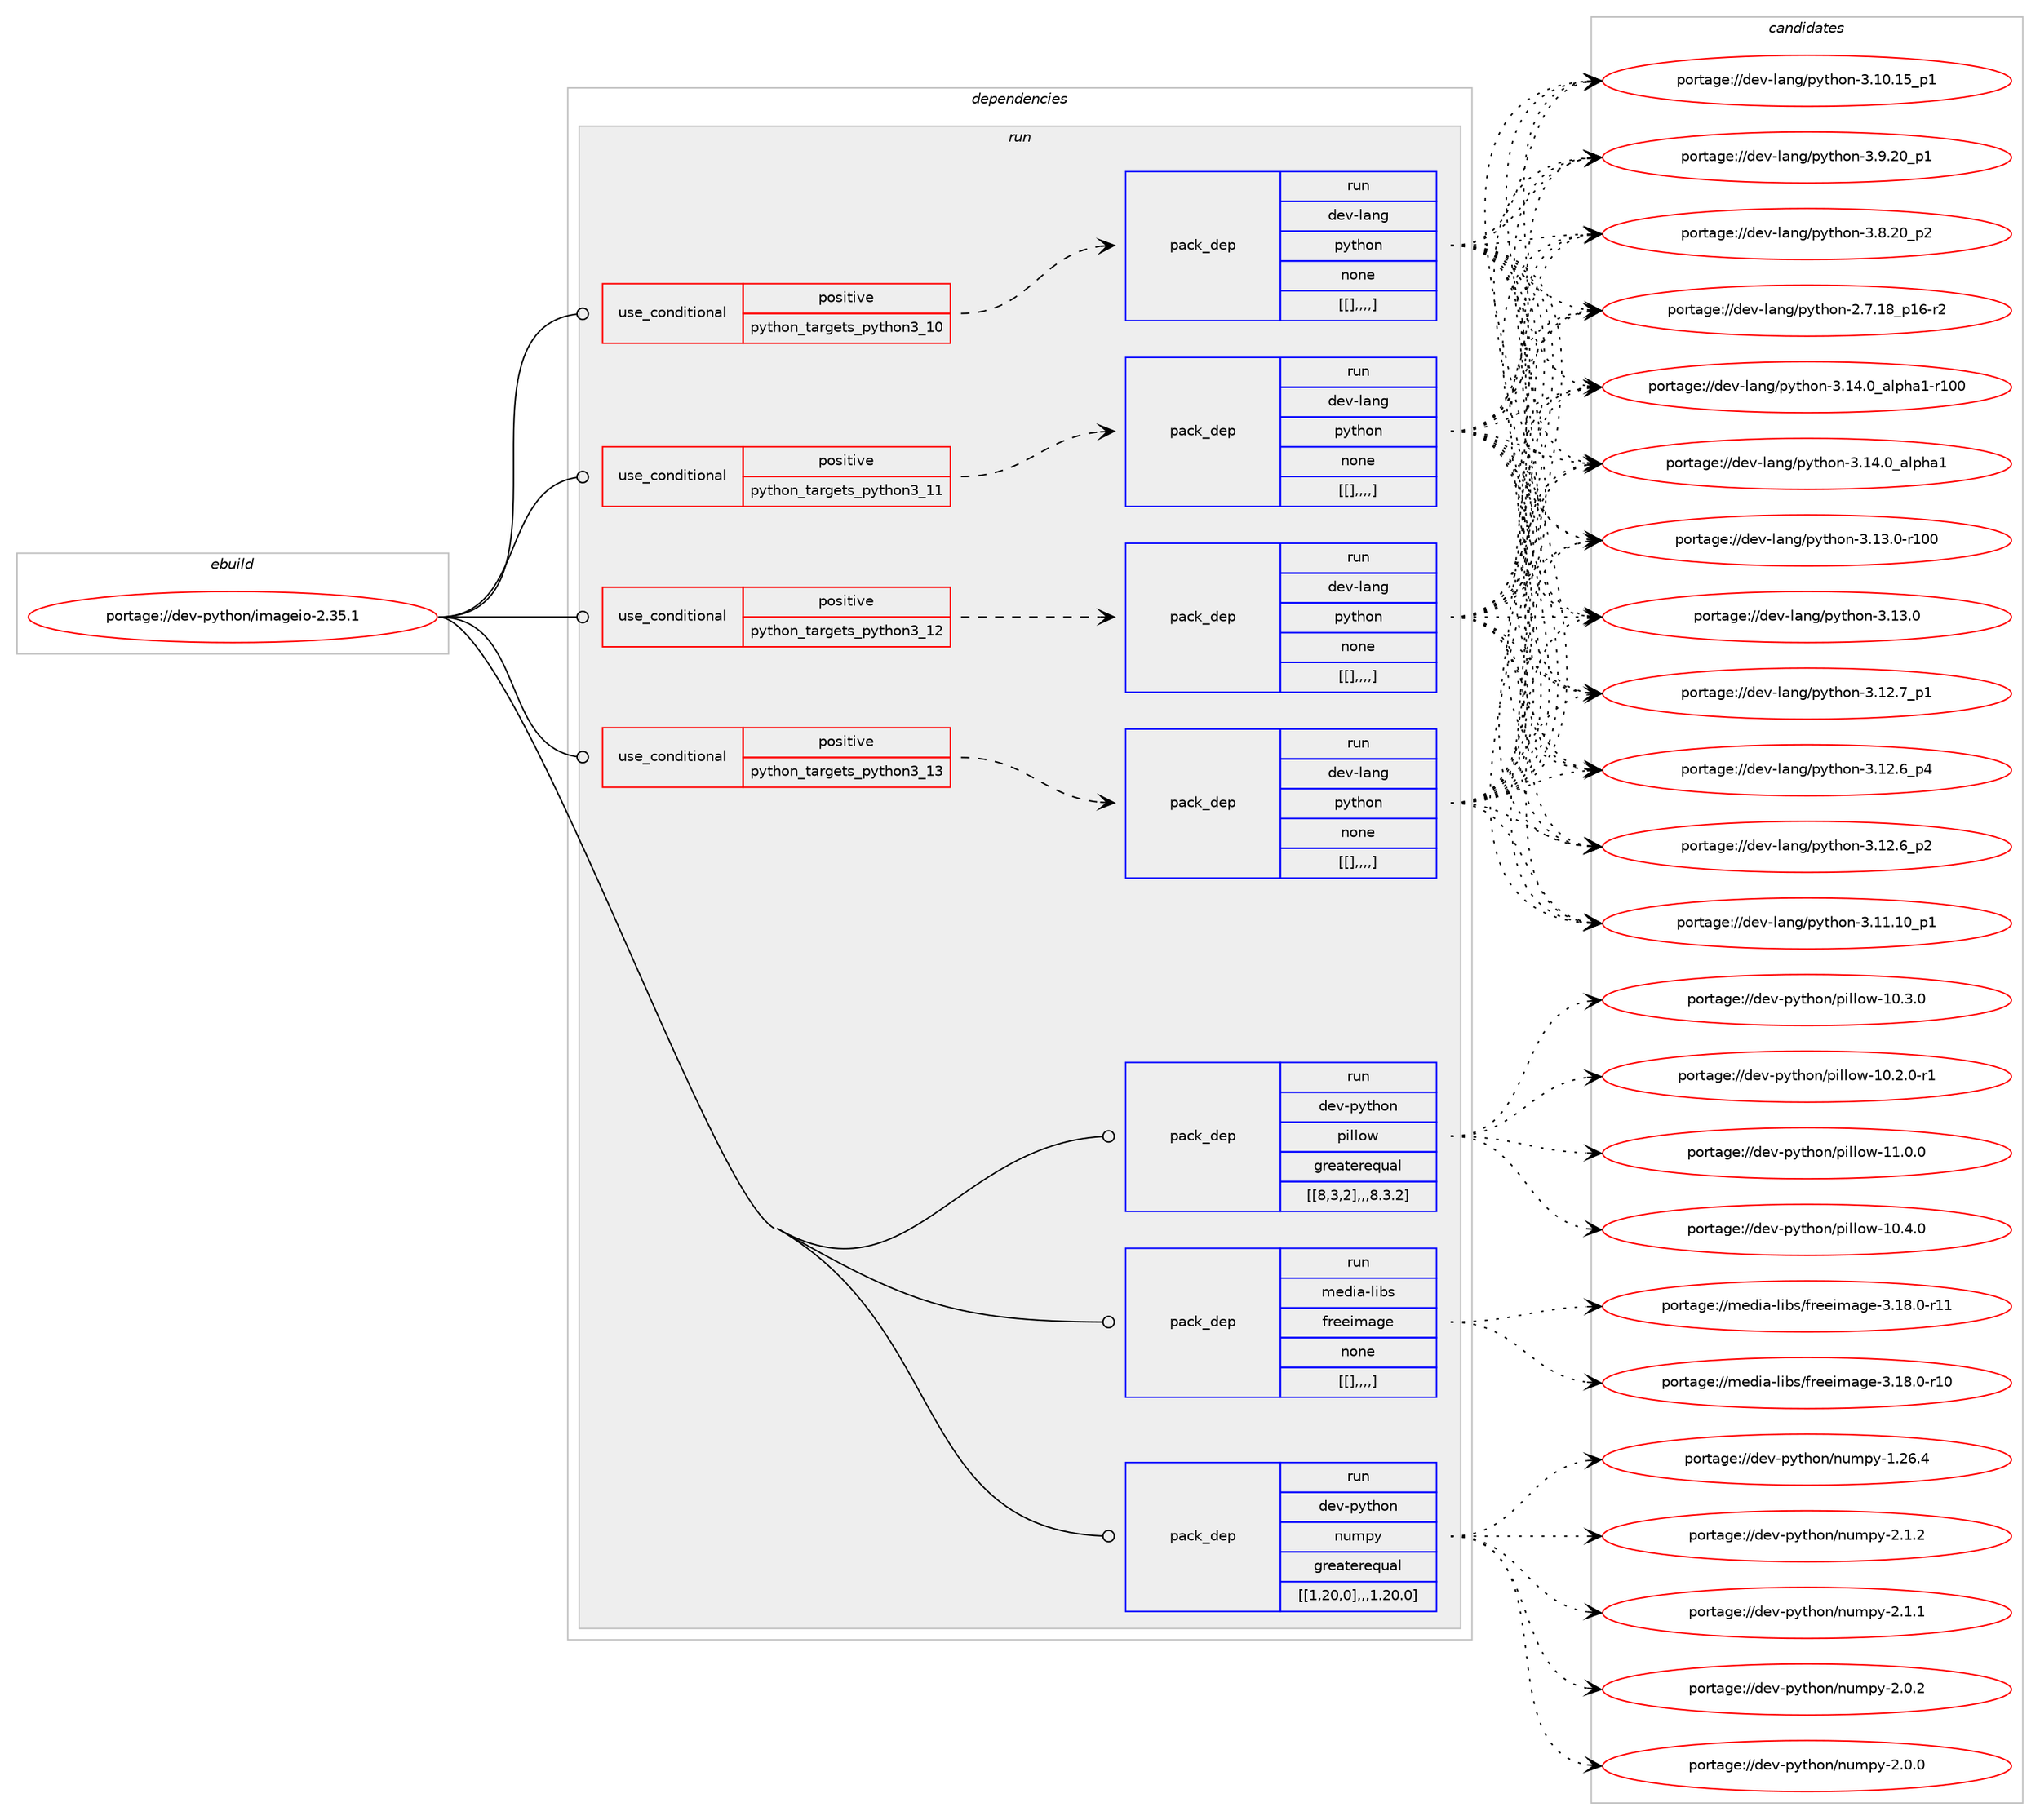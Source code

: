 digraph prolog {

# *************
# Graph options
# *************

newrank=true;
concentrate=true;
compound=true;
graph [rankdir=LR,fontname=Helvetica,fontsize=10,ranksep=1.5];#, ranksep=2.5, nodesep=0.2];
edge  [arrowhead=vee];
node  [fontname=Helvetica,fontsize=10];

# **********
# The ebuild
# **********

subgraph cluster_leftcol {
color=gray;
label=<<i>ebuild</i>>;
id [label="portage://dev-python/imageio-2.35.1", color=red, width=4, href="../dev-python/imageio-2.35.1.svg"];
}

# ****************
# The dependencies
# ****************

subgraph cluster_midcol {
color=gray;
label=<<i>dependencies</i>>;
subgraph cluster_compile {
fillcolor="#eeeeee";
style=filled;
label=<<i>compile</i>>;
}
subgraph cluster_compileandrun {
fillcolor="#eeeeee";
style=filled;
label=<<i>compile and run</i>>;
}
subgraph cluster_run {
fillcolor="#eeeeee";
style=filled;
label=<<i>run</i>>;
subgraph cond35715 {
dependency153663 [label=<<TABLE BORDER="0" CELLBORDER="1" CELLSPACING="0" CELLPADDING="4"><TR><TD ROWSPAN="3" CELLPADDING="10">use_conditional</TD></TR><TR><TD>positive</TD></TR><TR><TD>python_targets_python3_10</TD></TR></TABLE>>, shape=none, color=red];
subgraph pack116631 {
dependency153667 [label=<<TABLE BORDER="0" CELLBORDER="1" CELLSPACING="0" CELLPADDING="4" WIDTH="220"><TR><TD ROWSPAN="6" CELLPADDING="30">pack_dep</TD></TR><TR><TD WIDTH="110">run</TD></TR><TR><TD>dev-lang</TD></TR><TR><TD>python</TD></TR><TR><TD>none</TD></TR><TR><TD>[[],,,,]</TD></TR></TABLE>>, shape=none, color=blue];
}
dependency153663:e -> dependency153667:w [weight=20,style="dashed",arrowhead="vee"];
}
id:e -> dependency153663:w [weight=20,style="solid",arrowhead="odot"];
subgraph cond35735 {
dependency153734 [label=<<TABLE BORDER="0" CELLBORDER="1" CELLSPACING="0" CELLPADDING="4"><TR><TD ROWSPAN="3" CELLPADDING="10">use_conditional</TD></TR><TR><TD>positive</TD></TR><TR><TD>python_targets_python3_11</TD></TR></TABLE>>, shape=none, color=red];
subgraph pack116675 {
dependency153767 [label=<<TABLE BORDER="0" CELLBORDER="1" CELLSPACING="0" CELLPADDING="4" WIDTH="220"><TR><TD ROWSPAN="6" CELLPADDING="30">pack_dep</TD></TR><TR><TD WIDTH="110">run</TD></TR><TR><TD>dev-lang</TD></TR><TR><TD>python</TD></TR><TR><TD>none</TD></TR><TR><TD>[[],,,,]</TD></TR></TABLE>>, shape=none, color=blue];
}
dependency153734:e -> dependency153767:w [weight=20,style="dashed",arrowhead="vee"];
}
id:e -> dependency153734:w [weight=20,style="solid",arrowhead="odot"];
subgraph cond35764 {
dependency153786 [label=<<TABLE BORDER="0" CELLBORDER="1" CELLSPACING="0" CELLPADDING="4"><TR><TD ROWSPAN="3" CELLPADDING="10">use_conditional</TD></TR><TR><TD>positive</TD></TR><TR><TD>python_targets_python3_12</TD></TR></TABLE>>, shape=none, color=red];
subgraph pack116706 {
dependency153798 [label=<<TABLE BORDER="0" CELLBORDER="1" CELLSPACING="0" CELLPADDING="4" WIDTH="220"><TR><TD ROWSPAN="6" CELLPADDING="30">pack_dep</TD></TR><TR><TD WIDTH="110">run</TD></TR><TR><TD>dev-lang</TD></TR><TR><TD>python</TD></TR><TR><TD>none</TD></TR><TR><TD>[[],,,,]</TD></TR></TABLE>>, shape=none, color=blue];
}
dependency153786:e -> dependency153798:w [weight=20,style="dashed",arrowhead="vee"];
}
id:e -> dependency153786:w [weight=20,style="solid",arrowhead="odot"];
subgraph cond35771 {
dependency153802 [label=<<TABLE BORDER="0" CELLBORDER="1" CELLSPACING="0" CELLPADDING="4"><TR><TD ROWSPAN="3" CELLPADDING="10">use_conditional</TD></TR><TR><TD>positive</TD></TR><TR><TD>python_targets_python3_13</TD></TR></TABLE>>, shape=none, color=red];
subgraph pack116716 {
dependency153805 [label=<<TABLE BORDER="0" CELLBORDER="1" CELLSPACING="0" CELLPADDING="4" WIDTH="220"><TR><TD ROWSPAN="6" CELLPADDING="30">pack_dep</TD></TR><TR><TD WIDTH="110">run</TD></TR><TR><TD>dev-lang</TD></TR><TR><TD>python</TD></TR><TR><TD>none</TD></TR><TR><TD>[[],,,,]</TD></TR></TABLE>>, shape=none, color=blue];
}
dependency153802:e -> dependency153805:w [weight=20,style="dashed",arrowhead="vee"];
}
id:e -> dependency153802:w [weight=20,style="solid",arrowhead="odot"];
subgraph pack116736 {
dependency153854 [label=<<TABLE BORDER="0" CELLBORDER="1" CELLSPACING="0" CELLPADDING="4" WIDTH="220"><TR><TD ROWSPAN="6" CELLPADDING="30">pack_dep</TD></TR><TR><TD WIDTH="110">run</TD></TR><TR><TD>dev-python</TD></TR><TR><TD>numpy</TD></TR><TR><TD>greaterequal</TD></TR><TR><TD>[[1,20,0],,,1.20.0]</TD></TR></TABLE>>, shape=none, color=blue];
}
id:e -> dependency153854:w [weight=20,style="solid",arrowhead="odot"];
subgraph pack116758 {
dependency153874 [label=<<TABLE BORDER="0" CELLBORDER="1" CELLSPACING="0" CELLPADDING="4" WIDTH="220"><TR><TD ROWSPAN="6" CELLPADDING="30">pack_dep</TD></TR><TR><TD WIDTH="110">run</TD></TR><TR><TD>dev-python</TD></TR><TR><TD>pillow</TD></TR><TR><TD>greaterequal</TD></TR><TR><TD>[[8,3,2],,,8.3.2]</TD></TR></TABLE>>, shape=none, color=blue];
}
id:e -> dependency153874:w [weight=20,style="solid",arrowhead="odot"];
subgraph pack116777 {
dependency153904 [label=<<TABLE BORDER="0" CELLBORDER="1" CELLSPACING="0" CELLPADDING="4" WIDTH="220"><TR><TD ROWSPAN="6" CELLPADDING="30">pack_dep</TD></TR><TR><TD WIDTH="110">run</TD></TR><TR><TD>media-libs</TD></TR><TR><TD>freeimage</TD></TR><TR><TD>none</TD></TR><TR><TD>[[],,,,]</TD></TR></TABLE>>, shape=none, color=blue];
}
id:e -> dependency153904:w [weight=20,style="solid",arrowhead="odot"];
}
}

# **************
# The candidates
# **************

subgraph cluster_choices {
rank=same;
color=gray;
label=<<i>candidates</i>>;

subgraph choice116529 {
color=black;
nodesep=1;
choice100101118451089711010347112121116104111110455146495246489597108112104974945114494848 [label="portage://dev-lang/python-3.14.0_alpha1-r100", color=red, width=4,href="../dev-lang/python-3.14.0_alpha1-r100.svg"];
choice1001011184510897110103471121211161041111104551464952464895971081121049749 [label="portage://dev-lang/python-3.14.0_alpha1", color=red, width=4,href="../dev-lang/python-3.14.0_alpha1.svg"];
choice1001011184510897110103471121211161041111104551464951464845114494848 [label="portage://dev-lang/python-3.13.0-r100", color=red, width=4,href="../dev-lang/python-3.13.0-r100.svg"];
choice10010111845108971101034711212111610411111045514649514648 [label="portage://dev-lang/python-3.13.0", color=red, width=4,href="../dev-lang/python-3.13.0.svg"];
choice100101118451089711010347112121116104111110455146495046559511249 [label="portage://dev-lang/python-3.12.7_p1", color=red, width=4,href="../dev-lang/python-3.12.7_p1.svg"];
choice100101118451089711010347112121116104111110455146495046549511252 [label="portage://dev-lang/python-3.12.6_p4", color=red, width=4,href="../dev-lang/python-3.12.6_p4.svg"];
choice100101118451089711010347112121116104111110455146495046549511250 [label="portage://dev-lang/python-3.12.6_p2", color=red, width=4,href="../dev-lang/python-3.12.6_p2.svg"];
choice10010111845108971101034711212111610411111045514649494649489511249 [label="portage://dev-lang/python-3.11.10_p1", color=red, width=4,href="../dev-lang/python-3.11.10_p1.svg"];
choice10010111845108971101034711212111610411111045514649484649539511249 [label="portage://dev-lang/python-3.10.15_p1", color=red, width=4,href="../dev-lang/python-3.10.15_p1.svg"];
choice100101118451089711010347112121116104111110455146574650489511249 [label="portage://dev-lang/python-3.9.20_p1", color=red, width=4,href="../dev-lang/python-3.9.20_p1.svg"];
choice100101118451089711010347112121116104111110455146564650489511250 [label="portage://dev-lang/python-3.8.20_p2", color=red, width=4,href="../dev-lang/python-3.8.20_p2.svg"];
choice100101118451089711010347112121116104111110455046554649569511249544511450 [label="portage://dev-lang/python-2.7.18_p16-r2", color=red, width=4,href="../dev-lang/python-2.7.18_p16-r2.svg"];
dependency153667:e -> choice100101118451089711010347112121116104111110455146495246489597108112104974945114494848:w [style=dotted,weight="100"];
dependency153667:e -> choice1001011184510897110103471121211161041111104551464952464895971081121049749:w [style=dotted,weight="100"];
dependency153667:e -> choice1001011184510897110103471121211161041111104551464951464845114494848:w [style=dotted,weight="100"];
dependency153667:e -> choice10010111845108971101034711212111610411111045514649514648:w [style=dotted,weight="100"];
dependency153667:e -> choice100101118451089711010347112121116104111110455146495046559511249:w [style=dotted,weight="100"];
dependency153667:e -> choice100101118451089711010347112121116104111110455146495046549511252:w [style=dotted,weight="100"];
dependency153667:e -> choice100101118451089711010347112121116104111110455146495046549511250:w [style=dotted,weight="100"];
dependency153667:e -> choice10010111845108971101034711212111610411111045514649494649489511249:w [style=dotted,weight="100"];
dependency153667:e -> choice10010111845108971101034711212111610411111045514649484649539511249:w [style=dotted,weight="100"];
dependency153667:e -> choice100101118451089711010347112121116104111110455146574650489511249:w [style=dotted,weight="100"];
dependency153667:e -> choice100101118451089711010347112121116104111110455146564650489511250:w [style=dotted,weight="100"];
dependency153667:e -> choice100101118451089711010347112121116104111110455046554649569511249544511450:w [style=dotted,weight="100"];
}
subgraph choice116560 {
color=black;
nodesep=1;
choice100101118451089711010347112121116104111110455146495246489597108112104974945114494848 [label="portage://dev-lang/python-3.14.0_alpha1-r100", color=red, width=4,href="../dev-lang/python-3.14.0_alpha1-r100.svg"];
choice1001011184510897110103471121211161041111104551464952464895971081121049749 [label="portage://dev-lang/python-3.14.0_alpha1", color=red, width=4,href="../dev-lang/python-3.14.0_alpha1.svg"];
choice1001011184510897110103471121211161041111104551464951464845114494848 [label="portage://dev-lang/python-3.13.0-r100", color=red, width=4,href="../dev-lang/python-3.13.0-r100.svg"];
choice10010111845108971101034711212111610411111045514649514648 [label="portage://dev-lang/python-3.13.0", color=red, width=4,href="../dev-lang/python-3.13.0.svg"];
choice100101118451089711010347112121116104111110455146495046559511249 [label="portage://dev-lang/python-3.12.7_p1", color=red, width=4,href="../dev-lang/python-3.12.7_p1.svg"];
choice100101118451089711010347112121116104111110455146495046549511252 [label="portage://dev-lang/python-3.12.6_p4", color=red, width=4,href="../dev-lang/python-3.12.6_p4.svg"];
choice100101118451089711010347112121116104111110455146495046549511250 [label="portage://dev-lang/python-3.12.6_p2", color=red, width=4,href="../dev-lang/python-3.12.6_p2.svg"];
choice10010111845108971101034711212111610411111045514649494649489511249 [label="portage://dev-lang/python-3.11.10_p1", color=red, width=4,href="../dev-lang/python-3.11.10_p1.svg"];
choice10010111845108971101034711212111610411111045514649484649539511249 [label="portage://dev-lang/python-3.10.15_p1", color=red, width=4,href="../dev-lang/python-3.10.15_p1.svg"];
choice100101118451089711010347112121116104111110455146574650489511249 [label="portage://dev-lang/python-3.9.20_p1", color=red, width=4,href="../dev-lang/python-3.9.20_p1.svg"];
choice100101118451089711010347112121116104111110455146564650489511250 [label="portage://dev-lang/python-3.8.20_p2", color=red, width=4,href="../dev-lang/python-3.8.20_p2.svg"];
choice100101118451089711010347112121116104111110455046554649569511249544511450 [label="portage://dev-lang/python-2.7.18_p16-r2", color=red, width=4,href="../dev-lang/python-2.7.18_p16-r2.svg"];
dependency153767:e -> choice100101118451089711010347112121116104111110455146495246489597108112104974945114494848:w [style=dotted,weight="100"];
dependency153767:e -> choice1001011184510897110103471121211161041111104551464952464895971081121049749:w [style=dotted,weight="100"];
dependency153767:e -> choice1001011184510897110103471121211161041111104551464951464845114494848:w [style=dotted,weight="100"];
dependency153767:e -> choice10010111845108971101034711212111610411111045514649514648:w [style=dotted,weight="100"];
dependency153767:e -> choice100101118451089711010347112121116104111110455146495046559511249:w [style=dotted,weight="100"];
dependency153767:e -> choice100101118451089711010347112121116104111110455146495046549511252:w [style=dotted,weight="100"];
dependency153767:e -> choice100101118451089711010347112121116104111110455146495046549511250:w [style=dotted,weight="100"];
dependency153767:e -> choice10010111845108971101034711212111610411111045514649494649489511249:w [style=dotted,weight="100"];
dependency153767:e -> choice10010111845108971101034711212111610411111045514649484649539511249:w [style=dotted,weight="100"];
dependency153767:e -> choice100101118451089711010347112121116104111110455146574650489511249:w [style=dotted,weight="100"];
dependency153767:e -> choice100101118451089711010347112121116104111110455146564650489511250:w [style=dotted,weight="100"];
dependency153767:e -> choice100101118451089711010347112121116104111110455046554649569511249544511450:w [style=dotted,weight="100"];
}
subgraph choice116579 {
color=black;
nodesep=1;
choice100101118451089711010347112121116104111110455146495246489597108112104974945114494848 [label="portage://dev-lang/python-3.14.0_alpha1-r100", color=red, width=4,href="../dev-lang/python-3.14.0_alpha1-r100.svg"];
choice1001011184510897110103471121211161041111104551464952464895971081121049749 [label="portage://dev-lang/python-3.14.0_alpha1", color=red, width=4,href="../dev-lang/python-3.14.0_alpha1.svg"];
choice1001011184510897110103471121211161041111104551464951464845114494848 [label="portage://dev-lang/python-3.13.0-r100", color=red, width=4,href="../dev-lang/python-3.13.0-r100.svg"];
choice10010111845108971101034711212111610411111045514649514648 [label="portage://dev-lang/python-3.13.0", color=red, width=4,href="../dev-lang/python-3.13.0.svg"];
choice100101118451089711010347112121116104111110455146495046559511249 [label="portage://dev-lang/python-3.12.7_p1", color=red, width=4,href="../dev-lang/python-3.12.7_p1.svg"];
choice100101118451089711010347112121116104111110455146495046549511252 [label="portage://dev-lang/python-3.12.6_p4", color=red, width=4,href="../dev-lang/python-3.12.6_p4.svg"];
choice100101118451089711010347112121116104111110455146495046549511250 [label="portage://dev-lang/python-3.12.6_p2", color=red, width=4,href="../dev-lang/python-3.12.6_p2.svg"];
choice10010111845108971101034711212111610411111045514649494649489511249 [label="portage://dev-lang/python-3.11.10_p1", color=red, width=4,href="../dev-lang/python-3.11.10_p1.svg"];
choice10010111845108971101034711212111610411111045514649484649539511249 [label="portage://dev-lang/python-3.10.15_p1", color=red, width=4,href="../dev-lang/python-3.10.15_p1.svg"];
choice100101118451089711010347112121116104111110455146574650489511249 [label="portage://dev-lang/python-3.9.20_p1", color=red, width=4,href="../dev-lang/python-3.9.20_p1.svg"];
choice100101118451089711010347112121116104111110455146564650489511250 [label="portage://dev-lang/python-3.8.20_p2", color=red, width=4,href="../dev-lang/python-3.8.20_p2.svg"];
choice100101118451089711010347112121116104111110455046554649569511249544511450 [label="portage://dev-lang/python-2.7.18_p16-r2", color=red, width=4,href="../dev-lang/python-2.7.18_p16-r2.svg"];
dependency153798:e -> choice100101118451089711010347112121116104111110455146495246489597108112104974945114494848:w [style=dotted,weight="100"];
dependency153798:e -> choice1001011184510897110103471121211161041111104551464952464895971081121049749:w [style=dotted,weight="100"];
dependency153798:e -> choice1001011184510897110103471121211161041111104551464951464845114494848:w [style=dotted,weight="100"];
dependency153798:e -> choice10010111845108971101034711212111610411111045514649514648:w [style=dotted,weight="100"];
dependency153798:e -> choice100101118451089711010347112121116104111110455146495046559511249:w [style=dotted,weight="100"];
dependency153798:e -> choice100101118451089711010347112121116104111110455146495046549511252:w [style=dotted,weight="100"];
dependency153798:e -> choice100101118451089711010347112121116104111110455146495046549511250:w [style=dotted,weight="100"];
dependency153798:e -> choice10010111845108971101034711212111610411111045514649494649489511249:w [style=dotted,weight="100"];
dependency153798:e -> choice10010111845108971101034711212111610411111045514649484649539511249:w [style=dotted,weight="100"];
dependency153798:e -> choice100101118451089711010347112121116104111110455146574650489511249:w [style=dotted,weight="100"];
dependency153798:e -> choice100101118451089711010347112121116104111110455146564650489511250:w [style=dotted,weight="100"];
dependency153798:e -> choice100101118451089711010347112121116104111110455046554649569511249544511450:w [style=dotted,weight="100"];
}
subgraph choice116584 {
color=black;
nodesep=1;
choice100101118451089711010347112121116104111110455146495246489597108112104974945114494848 [label="portage://dev-lang/python-3.14.0_alpha1-r100", color=red, width=4,href="../dev-lang/python-3.14.0_alpha1-r100.svg"];
choice1001011184510897110103471121211161041111104551464952464895971081121049749 [label="portage://dev-lang/python-3.14.0_alpha1", color=red, width=4,href="../dev-lang/python-3.14.0_alpha1.svg"];
choice1001011184510897110103471121211161041111104551464951464845114494848 [label="portage://dev-lang/python-3.13.0-r100", color=red, width=4,href="../dev-lang/python-3.13.0-r100.svg"];
choice10010111845108971101034711212111610411111045514649514648 [label="portage://dev-lang/python-3.13.0", color=red, width=4,href="../dev-lang/python-3.13.0.svg"];
choice100101118451089711010347112121116104111110455146495046559511249 [label="portage://dev-lang/python-3.12.7_p1", color=red, width=4,href="../dev-lang/python-3.12.7_p1.svg"];
choice100101118451089711010347112121116104111110455146495046549511252 [label="portage://dev-lang/python-3.12.6_p4", color=red, width=4,href="../dev-lang/python-3.12.6_p4.svg"];
choice100101118451089711010347112121116104111110455146495046549511250 [label="portage://dev-lang/python-3.12.6_p2", color=red, width=4,href="../dev-lang/python-3.12.6_p2.svg"];
choice10010111845108971101034711212111610411111045514649494649489511249 [label="portage://dev-lang/python-3.11.10_p1", color=red, width=4,href="../dev-lang/python-3.11.10_p1.svg"];
choice10010111845108971101034711212111610411111045514649484649539511249 [label="portage://dev-lang/python-3.10.15_p1", color=red, width=4,href="../dev-lang/python-3.10.15_p1.svg"];
choice100101118451089711010347112121116104111110455146574650489511249 [label="portage://dev-lang/python-3.9.20_p1", color=red, width=4,href="../dev-lang/python-3.9.20_p1.svg"];
choice100101118451089711010347112121116104111110455146564650489511250 [label="portage://dev-lang/python-3.8.20_p2", color=red, width=4,href="../dev-lang/python-3.8.20_p2.svg"];
choice100101118451089711010347112121116104111110455046554649569511249544511450 [label="portage://dev-lang/python-2.7.18_p16-r2", color=red, width=4,href="../dev-lang/python-2.7.18_p16-r2.svg"];
dependency153805:e -> choice100101118451089711010347112121116104111110455146495246489597108112104974945114494848:w [style=dotted,weight="100"];
dependency153805:e -> choice1001011184510897110103471121211161041111104551464952464895971081121049749:w [style=dotted,weight="100"];
dependency153805:e -> choice1001011184510897110103471121211161041111104551464951464845114494848:w [style=dotted,weight="100"];
dependency153805:e -> choice10010111845108971101034711212111610411111045514649514648:w [style=dotted,weight="100"];
dependency153805:e -> choice100101118451089711010347112121116104111110455146495046559511249:w [style=dotted,weight="100"];
dependency153805:e -> choice100101118451089711010347112121116104111110455146495046549511252:w [style=dotted,weight="100"];
dependency153805:e -> choice100101118451089711010347112121116104111110455146495046549511250:w [style=dotted,weight="100"];
dependency153805:e -> choice10010111845108971101034711212111610411111045514649494649489511249:w [style=dotted,weight="100"];
dependency153805:e -> choice10010111845108971101034711212111610411111045514649484649539511249:w [style=dotted,weight="100"];
dependency153805:e -> choice100101118451089711010347112121116104111110455146574650489511249:w [style=dotted,weight="100"];
dependency153805:e -> choice100101118451089711010347112121116104111110455146564650489511250:w [style=dotted,weight="100"];
dependency153805:e -> choice100101118451089711010347112121116104111110455046554649569511249544511450:w [style=dotted,weight="100"];
}
subgraph choice116618 {
color=black;
nodesep=1;
choice1001011184511212111610411111047110117109112121455046494650 [label="portage://dev-python/numpy-2.1.2", color=red, width=4,href="../dev-python/numpy-2.1.2.svg"];
choice1001011184511212111610411111047110117109112121455046494649 [label="portage://dev-python/numpy-2.1.1", color=red, width=4,href="../dev-python/numpy-2.1.1.svg"];
choice1001011184511212111610411111047110117109112121455046484650 [label="portage://dev-python/numpy-2.0.2", color=red, width=4,href="../dev-python/numpy-2.0.2.svg"];
choice1001011184511212111610411111047110117109112121455046484648 [label="portage://dev-python/numpy-2.0.0", color=red, width=4,href="../dev-python/numpy-2.0.0.svg"];
choice100101118451121211161041111104711011710911212145494650544652 [label="portage://dev-python/numpy-1.26.4", color=red, width=4,href="../dev-python/numpy-1.26.4.svg"];
dependency153854:e -> choice1001011184511212111610411111047110117109112121455046494650:w [style=dotted,weight="100"];
dependency153854:e -> choice1001011184511212111610411111047110117109112121455046494649:w [style=dotted,weight="100"];
dependency153854:e -> choice1001011184511212111610411111047110117109112121455046484650:w [style=dotted,weight="100"];
dependency153854:e -> choice1001011184511212111610411111047110117109112121455046484648:w [style=dotted,weight="100"];
dependency153854:e -> choice100101118451121211161041111104711011710911212145494650544652:w [style=dotted,weight="100"];
}
subgraph choice116620 {
color=black;
nodesep=1;
choice100101118451121211161041111104711210510810811111945494946484648 [label="portage://dev-python/pillow-11.0.0", color=red, width=4,href="../dev-python/pillow-11.0.0.svg"];
choice100101118451121211161041111104711210510810811111945494846524648 [label="portage://dev-python/pillow-10.4.0", color=red, width=4,href="../dev-python/pillow-10.4.0.svg"];
choice100101118451121211161041111104711210510810811111945494846514648 [label="portage://dev-python/pillow-10.3.0", color=red, width=4,href="../dev-python/pillow-10.3.0.svg"];
choice1001011184511212111610411111047112105108108111119454948465046484511449 [label="portage://dev-python/pillow-10.2.0-r1", color=red, width=4,href="../dev-python/pillow-10.2.0-r1.svg"];
dependency153874:e -> choice100101118451121211161041111104711210510810811111945494946484648:w [style=dotted,weight="100"];
dependency153874:e -> choice100101118451121211161041111104711210510810811111945494846524648:w [style=dotted,weight="100"];
dependency153874:e -> choice100101118451121211161041111104711210510810811111945494846514648:w [style=dotted,weight="100"];
dependency153874:e -> choice1001011184511212111610411111047112105108108111119454948465046484511449:w [style=dotted,weight="100"];
}
subgraph choice116622 {
color=black;
nodesep=1;
choice109101100105974510810598115471021141011011051099710310145514649564648451144949 [label="portage://media-libs/freeimage-3.18.0-r11", color=red, width=4,href="../media-libs/freeimage-3.18.0-r11.svg"];
choice109101100105974510810598115471021141011011051099710310145514649564648451144948 [label="portage://media-libs/freeimage-3.18.0-r10", color=red, width=4,href="../media-libs/freeimage-3.18.0-r10.svg"];
dependency153904:e -> choice109101100105974510810598115471021141011011051099710310145514649564648451144949:w [style=dotted,weight="100"];
dependency153904:e -> choice109101100105974510810598115471021141011011051099710310145514649564648451144948:w [style=dotted,weight="100"];
}
}

}
